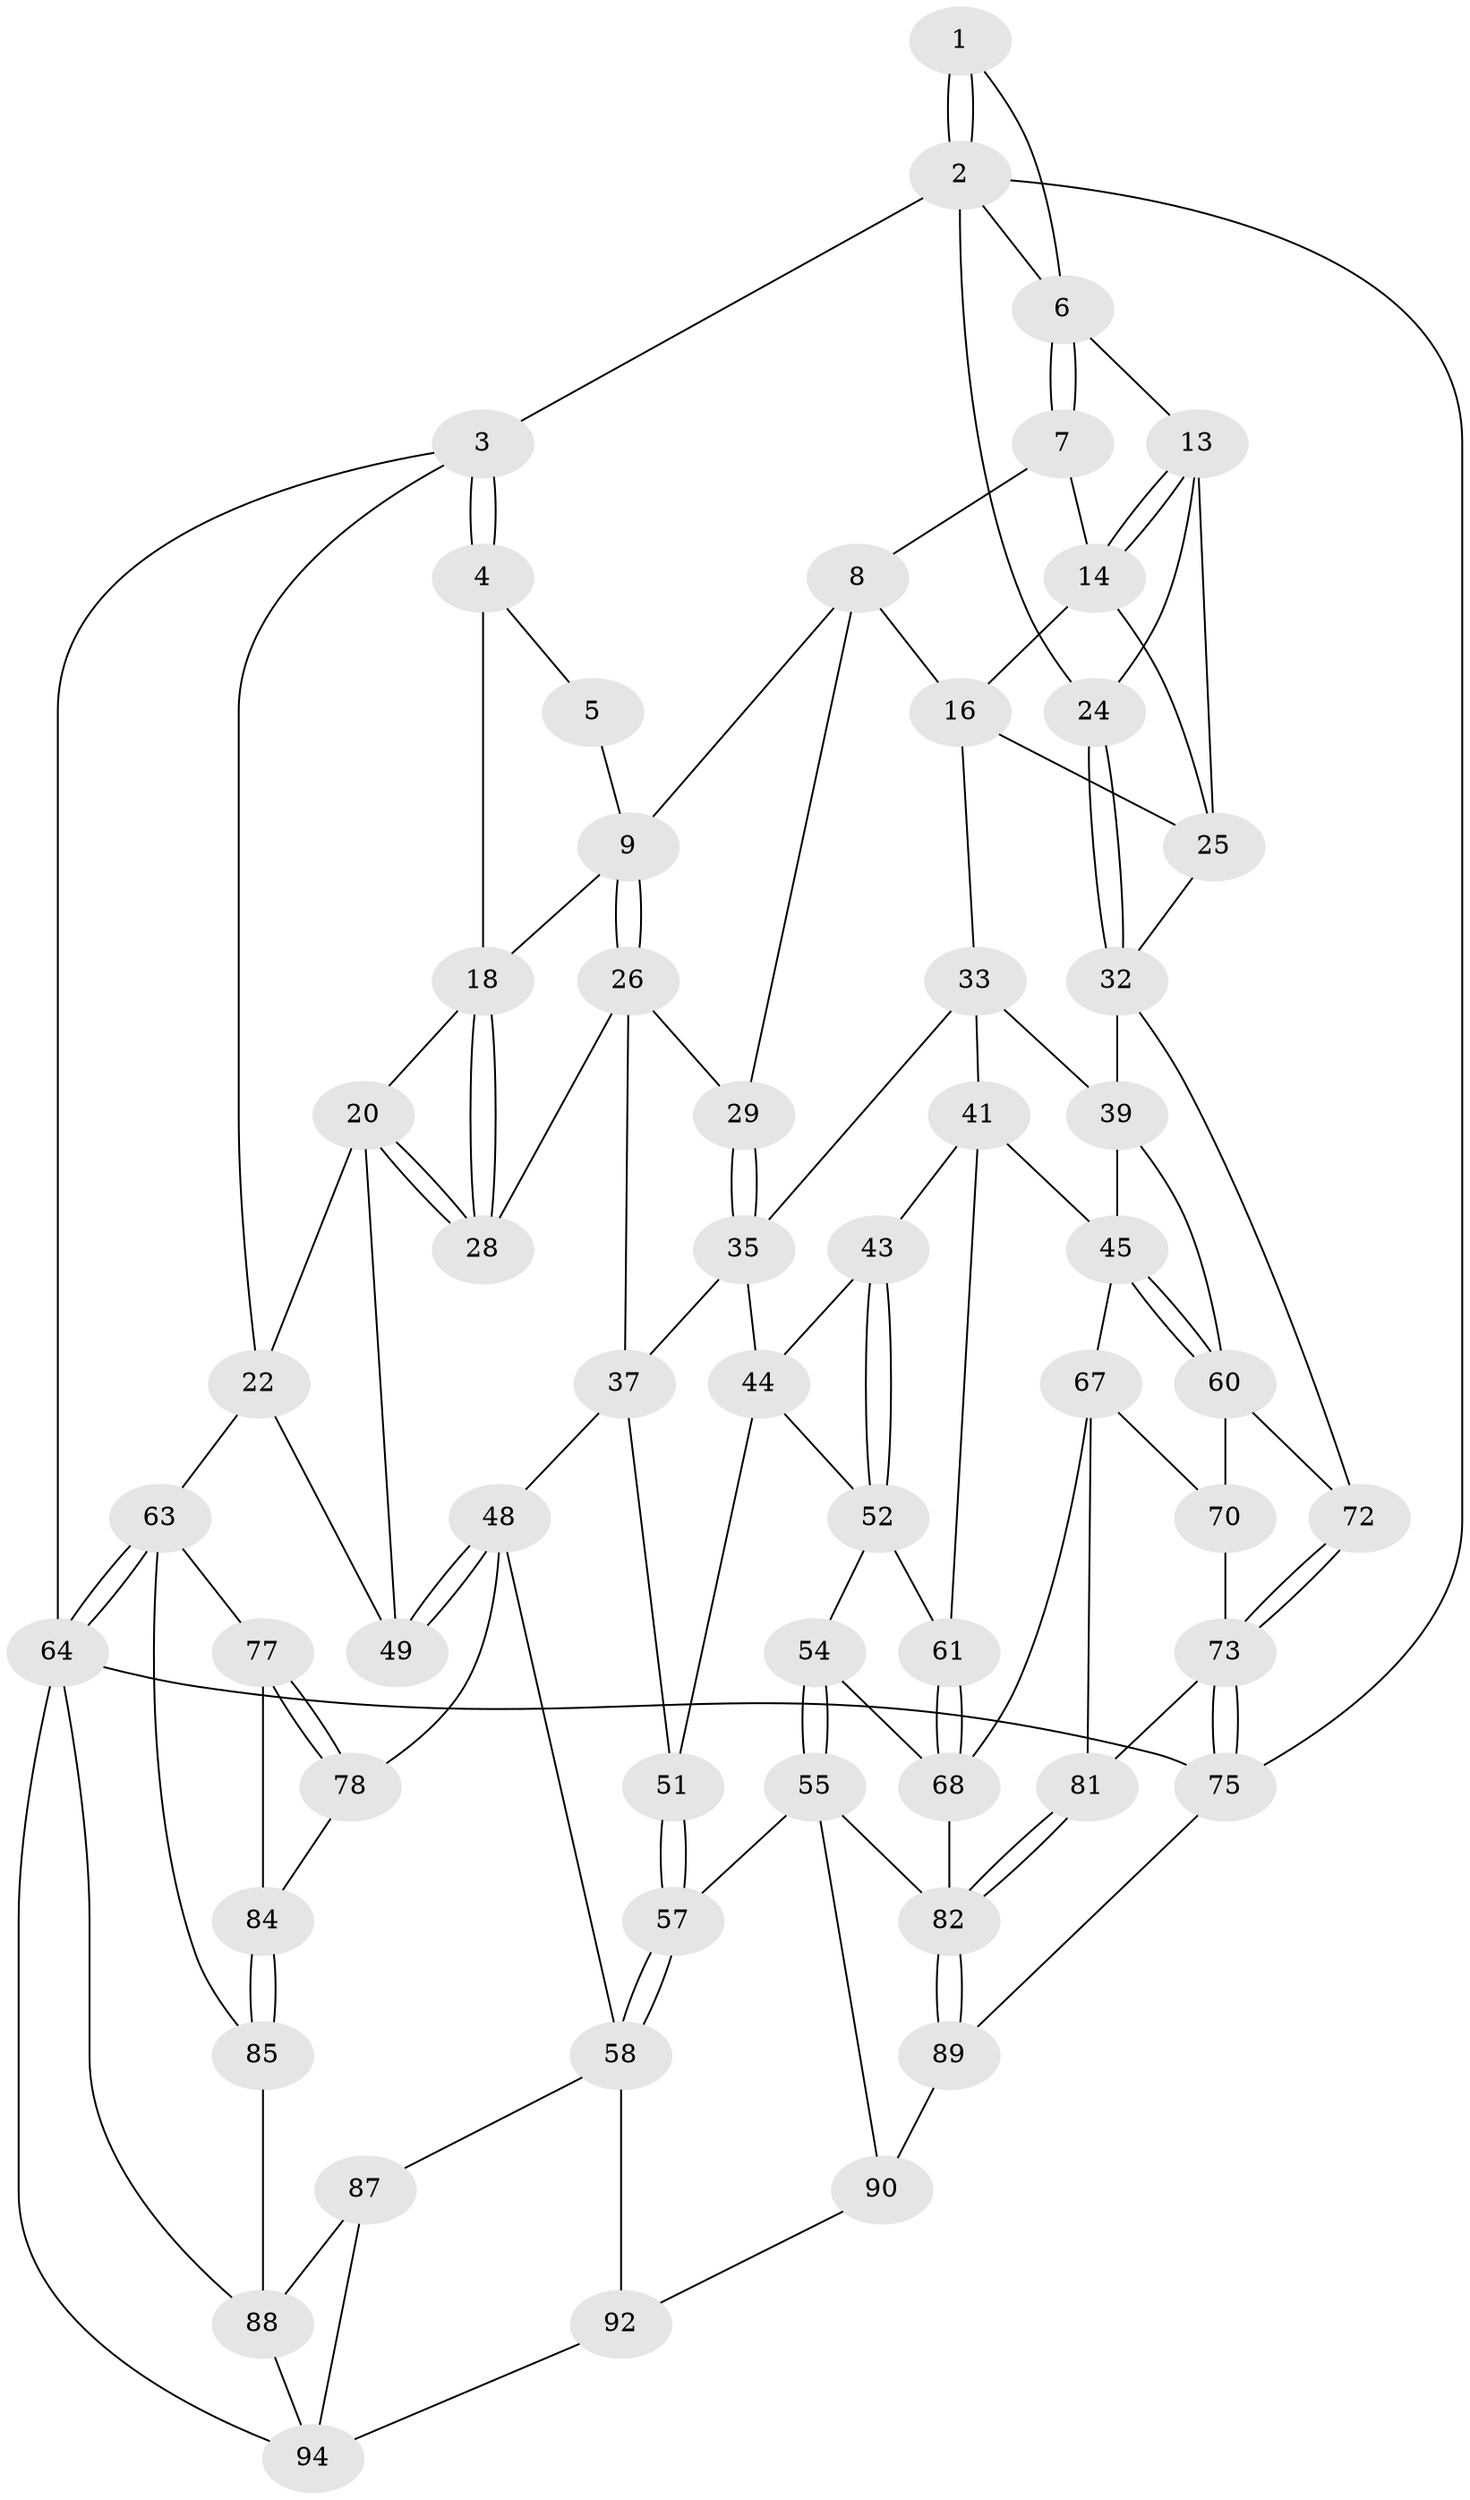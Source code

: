 // original degree distribution, {3: 0.03125, 6: 0.25, 5: 0.46875, 4: 0.25}
// Generated by graph-tools (version 1.1) at 2025/11/02/27/25 16:11:52]
// undirected, 59 vertices, 129 edges
graph export_dot {
graph [start="1"]
  node [color=gray90,style=filled];
  1 [pos="+0.5990441036955546+0"];
  2 [pos="+1+0",super="+12"];
  3 [pos="+0+0"];
  4 [pos="+0.06306325996337626+0"];
  5 [pos="+0.47767622823742595+0"];
  6 [pos="+0.6778403005558891+0.012620622097090469",super="+11"];
  7 [pos="+0.658731870436253+0.15720287502616695"];
  8 [pos="+0.6206244899078299+0.20079648512767975",super="+17"];
  9 [pos="+0.5465968665738669+0.2333853784021565",super="+10"];
  13 [pos="+0.8566748782931909+0.17629548169823356",super="+23"];
  14 [pos="+0.8233399730300727+0.21388859858224832",super="+15"];
  16 [pos="+0.7660348158726797+0.29787300343970535",super="+31"];
  18 [pos="+0.4210685074595924+0.24557980806732566",super="+19"];
  20 [pos="+0.2771544146671068+0.3689590008954951",super="+21"];
  22 [pos="+0+0.30280499143981743",super="+62"];
  24 [pos="+1+0.3319132560267778"];
  25 [pos="+0.8832075054174634+0.30570796802726297",super="+30"];
  26 [pos="+0.5692755543109916+0.3305892018602101",super="+27"];
  28 [pos="+0.3775540044388999+0.33562685026127237"];
  29 [pos="+0.6615115557522303+0.3546066288606657"];
  32 [pos="+1+0.4737805675047409",super="+38"];
  33 [pos="+0.7946348776830839+0.42362785979592077",super="+34"];
  35 [pos="+0.6649823069548606+0.3958992027185464",super="+36"];
  37 [pos="+0.49722506699692487+0.4297685235007827",super="+47"];
  39 [pos="+0.9589891055011861+0.518578220479033",super="+40"];
  41 [pos="+0.7064502275716155+0.559935258496",super="+42"];
  43 [pos="+0.6412336204877117+0.5340184350917891"];
  44 [pos="+0.5966488476299117+0.49588237381962674",super="+50"];
  45 [pos="+0.7763706929632962+0.5584173578711579",super="+46"];
  48 [pos="+0.2869612089755291+0.6256419534381716",super="+59"];
  49 [pos="+0.2576836208812866+0.5897103323762765",super="+66"];
  51 [pos="+0.5293125374695427+0.5724771133586473"];
  52 [pos="+0.5572330339347906+0.6132012436058183",super="+53"];
  54 [pos="+0.5521787628053216+0.6811681342676975"];
  55 [pos="+0.49256829267596663+0.7424177460959516",super="+56"];
  57 [pos="+0.40952693807314966+0.7333128385769646"];
  58 [pos="+0.32165989273416695+0.7219075402775235",super="+86"];
  60 [pos="+0.8369425362894004+0.631376205384614",super="+69"];
  61 [pos="+0.6055838915632086+0.6334178354344027"];
  63 [pos="+0+0.9111199403539336",super="+80"];
  64 [pos="+0+1",super="+65"];
  67 [pos="+0.7186260466712515+0.6899009849508998",super="+71"];
  68 [pos="+0.7070824010552753+0.6983046880642217",super="+76"];
  70 [pos="+0.8379180316128985+0.6361922701005749"];
  72 [pos="+1+0.6127653893269972"];
  73 [pos="+1+0.7305211777535249",super="+74"];
  75 [pos="+1+1"];
  77 [pos="+0.044792381613211446+0.6974736922507799",super="+79"];
  78 [pos="+0.10950105833815045+0.7563391533655502"];
  81 [pos="+0.9040592172277904+0.84643962680028"];
  82 [pos="+0.7292897845165579+1",super="+83"];
  84 [pos="+0.09466215099558614+0.7757295067292657"];
  85 [pos="+0.08205120519678714+0.83487184472185"];
  87 [pos="+0.1922967399163982+0.8839249585379176"];
  88 [pos="+0.11917333761405323+0.8666768159682907",super="+93"];
  89 [pos="+0.6960506495898527+1",super="+96"];
  90 [pos="+0.4769425244063149+0.8100298009975931",super="+91"];
  92 [pos="+0.4565902287587055+1"];
  94 [pos="+0.1727052215875377+0.9263587637549701",super="+95"];
  1 -- 2;
  1 -- 2;
  1 -- 6;
  2 -- 3;
  2 -- 75;
  2 -- 24;
  2 -- 6;
  3 -- 4;
  3 -- 4;
  3 -- 22;
  3 -- 64;
  4 -- 5;
  4 -- 18;
  5 -- 9;
  6 -- 7;
  6 -- 7;
  6 -- 13;
  7 -- 8;
  7 -- 14;
  8 -- 9;
  8 -- 16;
  8 -- 29;
  9 -- 26;
  9 -- 26;
  9 -- 18;
  13 -- 14;
  13 -- 14;
  13 -- 24;
  13 -- 25;
  14 -- 25;
  14 -- 16;
  16 -- 25;
  16 -- 33;
  18 -- 28;
  18 -- 28;
  18 -- 20;
  20 -- 28;
  20 -- 28;
  20 -- 49;
  20 -- 22;
  22 -- 49;
  22 -- 63;
  24 -- 32;
  24 -- 32;
  25 -- 32;
  26 -- 29;
  26 -- 28;
  26 -- 37;
  29 -- 35;
  29 -- 35;
  32 -- 72;
  32 -- 39;
  33 -- 35;
  33 -- 41;
  33 -- 39;
  35 -- 44;
  35 -- 37;
  37 -- 48;
  37 -- 51;
  39 -- 60;
  39 -- 45;
  41 -- 45;
  41 -- 43;
  41 -- 61;
  43 -- 44;
  43 -- 52;
  43 -- 52;
  44 -- 51;
  44 -- 52;
  45 -- 60;
  45 -- 60;
  45 -- 67;
  48 -- 49;
  48 -- 49;
  48 -- 58;
  48 -- 78;
  51 -- 57;
  51 -- 57;
  52 -- 61;
  52 -- 54;
  54 -- 55;
  54 -- 55;
  54 -- 68;
  55 -- 57;
  55 -- 90;
  55 -- 82;
  57 -- 58;
  57 -- 58;
  58 -- 92;
  58 -- 87;
  60 -- 72;
  60 -- 70;
  61 -- 68;
  61 -- 68;
  63 -- 64;
  63 -- 64;
  63 -- 85;
  63 -- 77;
  64 -- 75;
  64 -- 94;
  64 -- 88;
  67 -- 68;
  67 -- 81;
  67 -- 70;
  68 -- 82;
  70 -- 73;
  72 -- 73;
  72 -- 73;
  73 -- 75;
  73 -- 75;
  73 -- 81;
  75 -- 89;
  77 -- 78;
  77 -- 78;
  77 -- 84;
  78 -- 84;
  81 -- 82;
  81 -- 82;
  82 -- 89;
  82 -- 89;
  84 -- 85;
  84 -- 85;
  85 -- 88;
  87 -- 88;
  87 -- 94;
  88 -- 94;
  89 -- 90 [weight=2];
  90 -- 92;
  92 -- 94;
}
